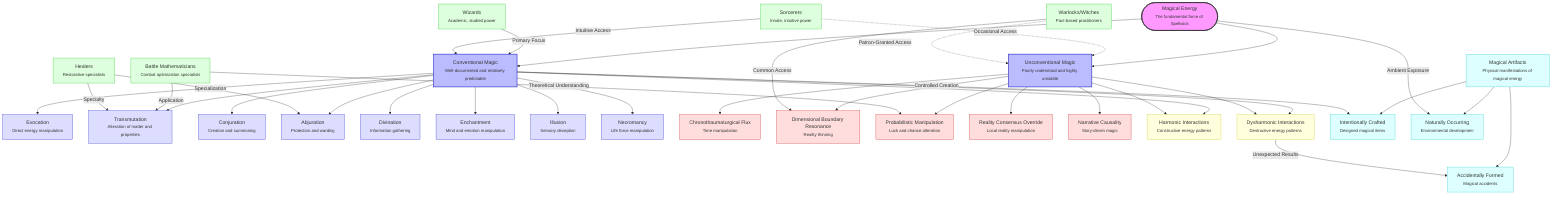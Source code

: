 flowchart TD
    %% Magic Taxonomy and Classification Hierarchy

    %% Main Energy Source
    MagicSource(["Magical Energy\n<small>The fundamental force of Spellwick</small>"])
    
    %% Primary Branches
    ConventionalMagic["Conventional Magic\n<small>Well-documented and relatively predictable</small>"]
    UnconventionalMagic["Unconventional Magic\n<small>Poorly understood and highly unstable</small>"]
    
    %% Conventional Magic Schools
    Evocation["Evocation\n<small>Direct energy manipulation</small>"]
    Transmutation["Transmutation\n<small>Alteration of matter and properties</small>"]
    Conjuration["Conjuration\n<small>Creation and summoning</small>"]
    Abjuration["Abjuration\n<small>Protection and warding</small>"]
    Divination["Divination\n<small>Information gathering</small>"]
    Enchantment["Enchantment\n<small>Mind and emotion manipulation</small>"]
    Illusion["Illusion\n<small>Sensory deception</small>"]
    Necromancy["Necromancy\n<small>Life force manipulation</small>"]
    
    %% Unconventional Magic Types
    ChronoMagic["Chronothaumaturgical Flux\n<small>Time manipulation</small>"]
    DimensionalMagic["Dimensional Boundary Resonance\n<small>Reality thinning</small>"]
    ProbabilityMagic["Probabilistic Manipulation\n<small>Luck and chance alteration</small>"]
    RealityMagic["Reality Consensus Override\n<small>Local reality manipulation</small>"]
    NarrativeMagic["Narrative Causality\n<small>Story-driven magic</small>"]
    
    %% Practitioner Types
    Wizards["Wizards\n<small>Academic, studied power</small>"]
    Sorcerers["Sorcerers\n<small>Innate, intuitive power</small>"]
    Healers["Healers\n<small>Restorative specialists</small>"]
    BattleMathematicians["Battle Mathematicians\n<small>Combat optimization specialists</small>"]
    WarlockWitches["Warlocks/Witches\n<small>Pact-based practitioners</small>"]
    
    %% Connections - Main Branches
    MagicSource --> ConventionalMagic
    MagicSource --> UnconventionalMagic
    
    %% Conventional Magic Connections
    ConventionalMagic --> Evocation
    ConventionalMagic --> Transmutation
    ConventionalMagic --> Conjuration
    ConventionalMagic --> Abjuration
    ConventionalMagic --> Divination
    ConventionalMagic --> Enchantment
    ConventionalMagic --> Illusion
    ConventionalMagic --> Necromancy
    
    %% Unconventional Magic Connections
    UnconventionalMagic --> ChronoMagic
    UnconventionalMagic --> DimensionalMagic
    UnconventionalMagic --> ProbabilityMagic
    UnconventionalMagic --> RealityMagic
    UnconventionalMagic --> NarrativeMagic
    
    %% Practitioner Affinities - Conventional
    Wizards -->|"Primary Focus"| ConventionalMagic
    Sorcerers -->|"Intuitive Access"| ConventionalMagic
    Healers -->|"Specialization"| Abjuration
    BattleMathematicians -->|"Application"| Transmutation
    
    %% Practitioner Affinities - Unconventional
    Sorcerers -.->|"Occasional Access"| UnconventionalMagic
    WarlockWitches -.->|"Patron-Granted Access"| UnconventionalMagic
    
    %% Specific Discipline Connections
    Healers -->|"Specialty"| Transmutation
    BattleMathematicians -->|"Theoretical Understanding"| ProbabilityMagic
    WarlockWitches -->|"Common Access"| DimensionalMagic
    
    %% Energy Interaction Subgroups
    HarmonicInteractions["Harmonic Interactions\n<small>Constructive energy patterns</small>"]
    DysharmonicInteractions["Dysharmonic Interactions\n<small>Destructive energy patterns</small>"]
    
    ConventionalMagic --> HarmonicInteractions
    ConventionalMagic --> DysharmonicInteractions
    UnconventionalMagic --> HarmonicInteractions
    UnconventionalMagic --> DysharmonicInteractions
    
    %% Artifact Relations
    ArtifactTypes["Magical Artifacts\n<small>Physical manifestations of magical energy</small>"]
    
    IntentionalArtifacts["Intentionally Crafted\n<small>Designed magical items</small>"]
    AccidentalArtifacts["Accidentally Formed\n<small>Magical accidents</small>"]
    NaturalArtifacts["Naturally Occurring\n<small>Environmental development</small>"]
    
    ArtifactTypes --> IntentionalArtifacts
    ArtifactTypes --> AccidentalArtifacts
    ArtifactTypes --> NaturalArtifacts
    
    %% Artifact Creation Connections
    ConventionalMagic -->|"Controlled Creation"| IntentionalArtifacts
    DysharmonicInteractions -->|"Unexpected Results"| AccidentalArtifacts
    MagicSource -->|"Ambient Exposure"| NaturalArtifacts
    
    %% Style Classes
    classDef source fill:#f9f,stroke:#333,stroke-width:2px
    classDef mainBranch fill:#bbf,stroke:#33c,stroke-width:2px
    classDef conventional fill:#ddf,stroke:#33c
    classDef unconventional fill:#fdd,stroke:#c33
    classDef practitioner fill:#dfd,stroke:#3c3
    classDef interaction fill:#ffd,stroke:#cc3
    classDef artifact fill:#dff,stroke:#3cc
    
    %% Apply Classes
    class MagicSource source
    class ConventionalMagic,UnconventionalMagic mainBranch
    class Evocation,Transmutation,Conjuration,Abjuration,Divination,Enchantment,Illusion,Necromancy conventional
    class ChronoMagic,DimensionalMagic,ProbabilityMagic,RealityMagic,NarrativeMagic unconventional
    class Wizards,Sorcerers,Healers,BattleMathematicians,WarlockWitches practitioner
    class HarmonicInteractions,DysharmonicInteractions interaction
    class ArtifactTypes,IntentionalArtifacts,AccidentalArtifacts,NaturalArtifacts artifact